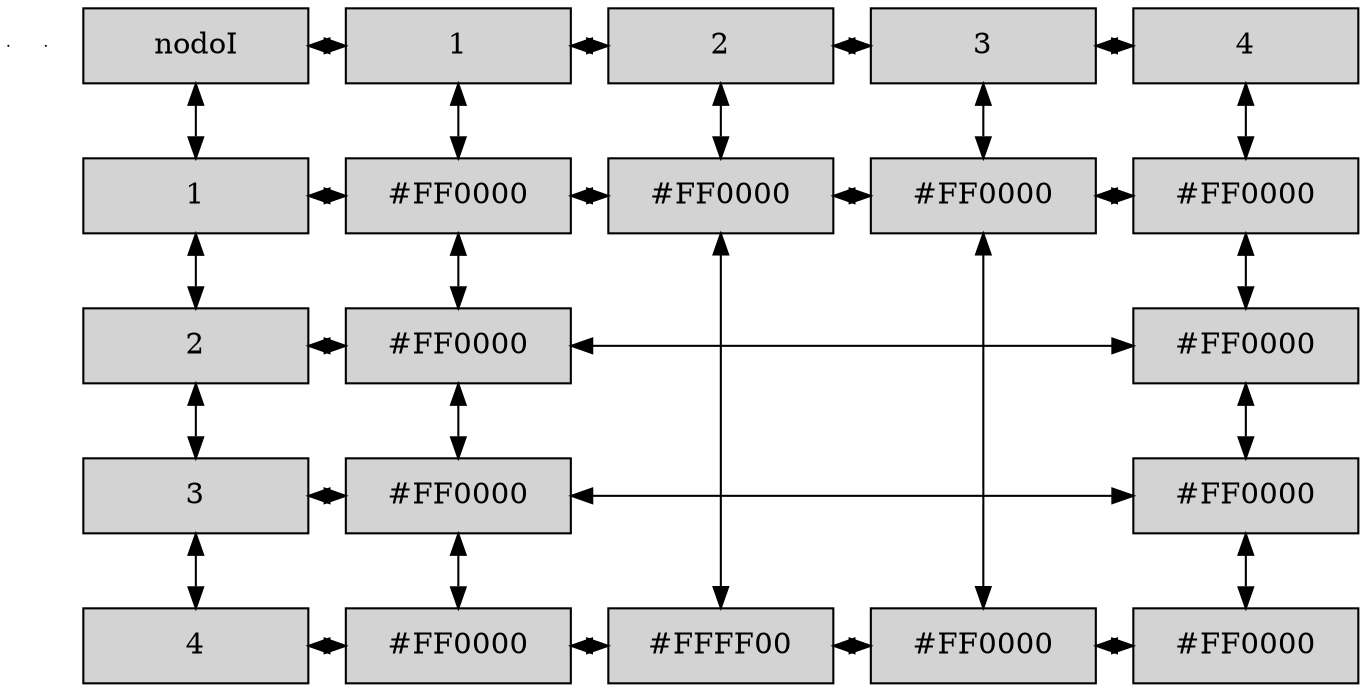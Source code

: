 digraph matriz {
node [shape = box]
edge [dir = both]
e0[ shape = point, width = 0 ];
e1[ shape = point, width = 0 ];
subgraph cluster_1 {
nodo0o0 [ label ="nodoI", width = 1.5, style = filled, group = 1 ];
nodo0o1 [ label ="1", width = 1.5, style = filled, group = 1 ];
nodo0o2 [ label ="2", width = 1.5, style = filled, group = 1 ];
nodo0o3 [ label ="3", width = 1.5, style = filled, group = 1 ];
nodo0o4 [ label ="4", width = 1.5, style = filled, group = 1 ];
color="White";
}
subgraph cluster_2 {
nodo1o0 [ label ="1", width = 1.5, style = filled, group = 2 ];
nodo1o1 [ label ="#FF0000", width = 1.5, style = filled, group = 2 ];
nodo1o2 [ label ="#FF0000", width = 1.5, style = filled, group = 2 ];
nodo1o3 [ label ="#FF0000", width = 1.5, style = filled, group = 2 ];
nodo1o4 [ label ="#FF0000", width = 1.5, style = filled, group = 2 ];
color="White";
}
subgraph cluster_3 {
nodo2o0 [ label ="2", width = 1.5, style = filled, group = 3 ];
nodo2o1 [ label ="#FF0000", width = 1.5, style = filled, group = 3 ];
nodo2o4 [ label ="#FFFF00", width = 1.5, style = filled, group = 3 ];
color="White";
}
subgraph cluster_4 {
nodo3o0 [ label ="3", width = 1.5, style = filled, group = 4 ];
nodo3o1 [ label ="#FF0000", width = 1.5, style = filled, group = 4 ];
nodo3o4 [ label ="#FF0000", width = 1.5, style = filled, group = 4 ];
color="White";
}
subgraph cluster_5 {
nodo4o0 [ label ="4", width = 1.5, style = filled, group = 5 ];
nodo4o1 [ label ="#FF0000", width = 1.5, style = filled, group = 5 ];
nodo4o2 [ label ="#FF0000", width = 1.5, style = filled, group = 5 ];
nodo4o3 [ label ="#FF0000", width = 1.5, style = filled, group = 5 ];
nodo4o4 [ label ="#FF0000", width = 1.5, style = filled, group = 5 ];
color="White";
}
nodo0o0->nodo0o1
nodo1o0->nodo1o1
nodo2o0->nodo2o1
nodo3o0->nodo3o1
nodo4o0->nodo4o1
rank = same { nodo0o0->nodo1o0->nodo2o0->nodo3o0->nodo4o0 };
nodo0o1->nodo0o2
nodo1o1->nodo1o2
nodo2o1->nodo2o4
nodo3o1->nodo3o4
nodo4o1->nodo4o2
rank = same { nodo0o1->nodo1o1->nodo2o1->nodo3o1->nodo4o1 };
nodo0o2->nodo0o3
nodo1o2->nodo1o3
nodo4o2->nodo4o3
rank = same { nodo0o2->nodo1o2->nodo4o2 };
nodo0o3->nodo0o4
nodo1o3->nodo1o4
nodo4o3->nodo4o4
rank = same { nodo0o3->nodo1o3->nodo4o3 };
rank = same { nodo0o4->nodo1o4->nodo2o4->nodo3o4->nodo4o4 };
}
